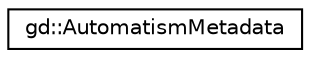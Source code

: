 digraph "Graphical Class Hierarchy"
{
  edge [fontname="Helvetica",fontsize="10",labelfontname="Helvetica",labelfontsize="10"];
  node [fontname="Helvetica",fontsize="10",shape=record];
  rankdir="LR";
  Node1 [label="gd::AutomatismMetadata",height=0.2,width=0.4,color="black", fillcolor="white", style="filled",URL="$classgd_1_1_automatism_metadata.html",tooltip="Contains user-friendly information about an automatism type. "];
}
